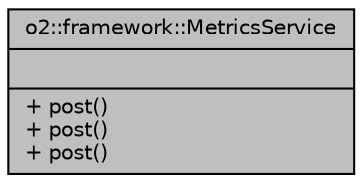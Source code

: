 digraph "o2::framework::MetricsService"
{
 // INTERACTIVE_SVG=YES
  bgcolor="transparent";
  edge [fontname="Helvetica",fontsize="10",labelfontname="Helvetica",labelfontsize="10"];
  node [fontname="Helvetica",fontsize="10",shape=record];
  Node1 [label="{o2::framework::MetricsService\n||+ post()\l+ post()\l+ post()\l}",height=0.2,width=0.4,color="black", fillcolor="grey75", style="filled" fontcolor="black"];
}
